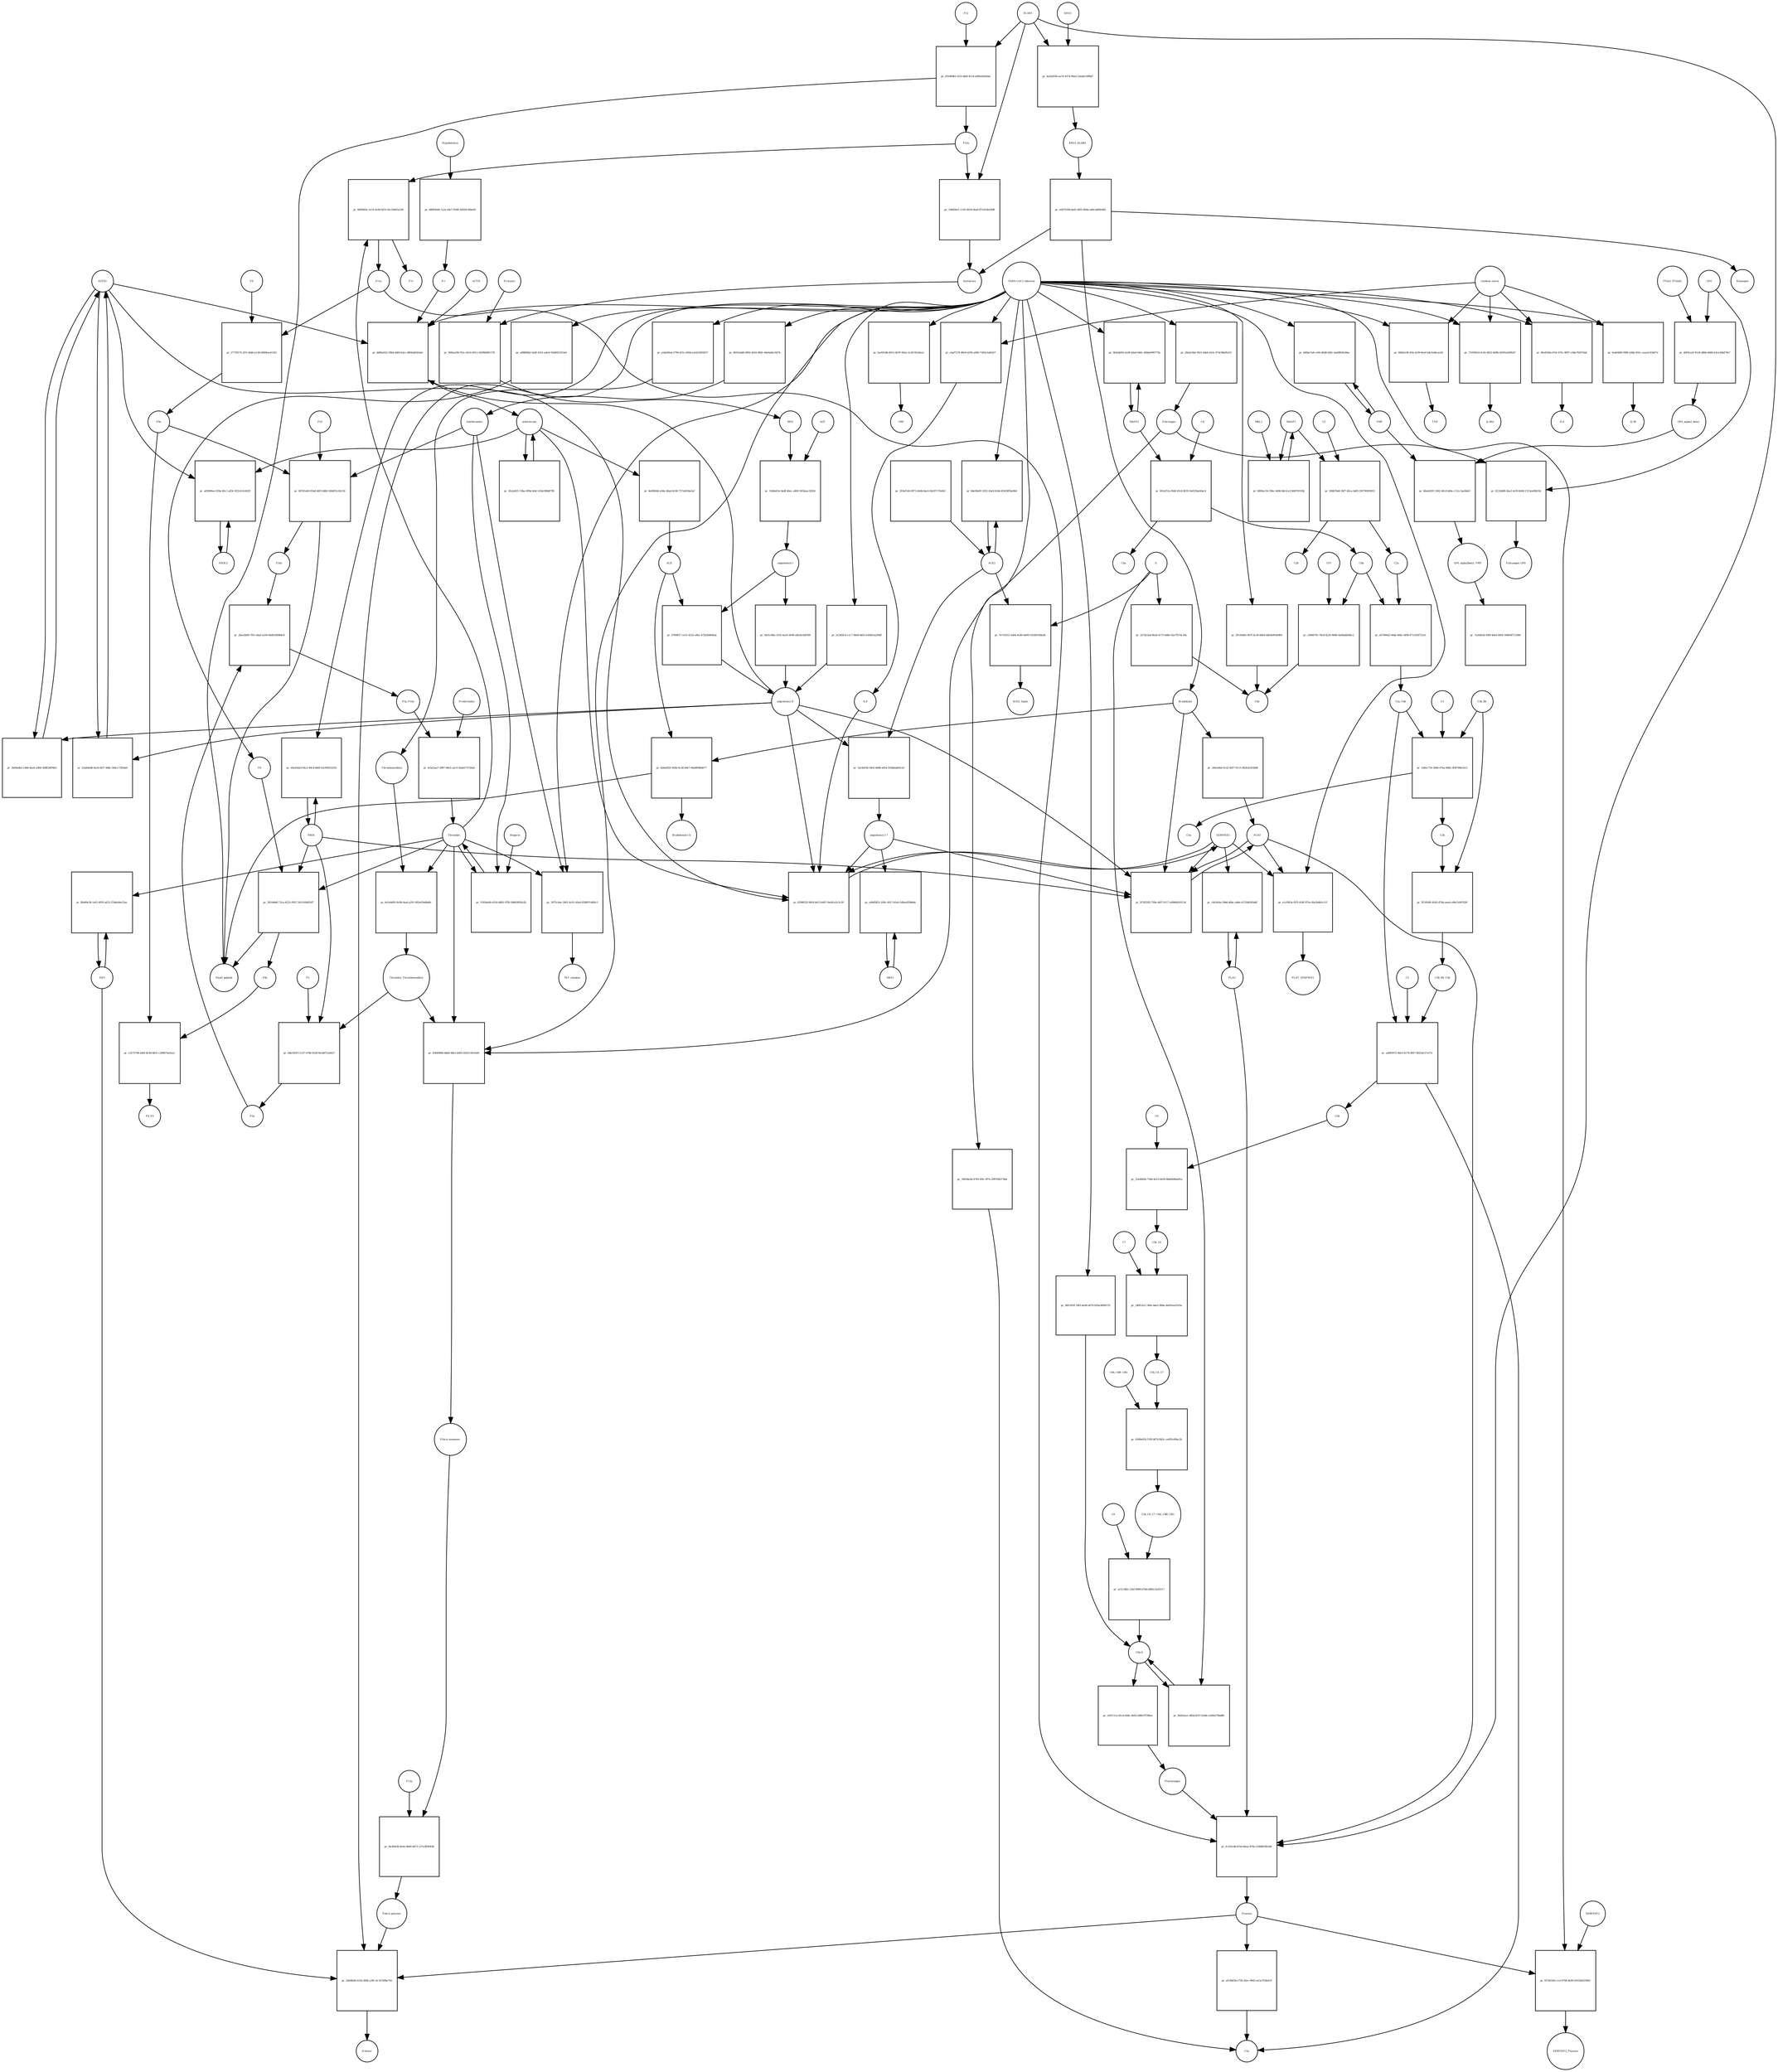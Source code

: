 strict digraph  {
F8 [annotation="urn_miriam_hgnc_3546|urn_miriam_taxonomy_9606", bipartite=0, cls=macromolecule, fontsize=4, label=F8, shape=circle];
"pr_2810db6f-72ca-4222-9507-341cb5bf92d7" [annotation="", bipartite=1, cls=process, fontsize=4, label="pr_2810db6f-72ca-4222-9507-341cb5bf92d7", shape=square];
"Small peptide" [annotation=urn_miriam_mesh_D010446, bipartite=0, cls=macromolecule, fontsize=4, label="Small peptide", shape=circle];
F8a [annotation="urn_miriam_hgnc.symbol_F8|urn_miriam_mesh_D015944|urn_miriam_taxonomy_9606", bipartite=0, cls=macromolecule, fontsize=4, label=F8a, shape=circle];
Thrombin [annotation="urn_miriam_hgnc_3535|urn_miriam_taxonomy_9606", bipartite=0, cls=macromolecule, fontsize=4, label=Thrombin, shape=circle];
PROC [annotation="urn_miriam_hgnc_9451|urn_miriam_taxonomy_9606", bipartite=0, cls=macromolecule, fontsize=4, label=PROC, shape=circle];
AGTR1 [annotation=urn_miriam_hgnc_336, bipartite=0, cls=macromolecule, fontsize=4, label=AGTR1, shape=circle];
"pr_3b69edb3-cd46-4ee8-a9b8-3fdff24f9462" [annotation="", bipartite=1, cls=process, fontsize=4, label="pr_3b69edb3-cd46-4ee8-a9b8-3fdff24f9462", shape=square];
"angiotensin II" [annotation="urn_miriam_obo.chebi_CHEBI%3A2718|urn_miriam_taxonomy_9606", bipartite=0, cls="simple chemical", fontsize=4, label="angiotensin II", shape=circle];
NR3C2 [annotation="", bipartite=0, cls=macromolecule, fontsize=4, label=NR3C2, shape=circle];
"pr_a02869ee-029a-40c1-a83c-822cfc0c602f" [annotation="", bipartite=1, cls=process, fontsize=4, label="pr_a02869ee-029a-40c1-a83c-822cfc0c602f", shape=square];
aldosterone [annotation="urn_miriam_obo.chebi_CHEBI%3A27584", bipartite=0, cls="simple chemical", fontsize=4, label=aldosterone, shape=circle];
"pr_3fa2e821-53be-499a-b0a1-43dc90b6f785" [annotation="", bipartite=1, cls=process, fontsize=4, label="pr_3fa2e821-53be-499a-b0a1-43dc90b6f785", shape=square];
SERPINE1 [annotation="", bipartite=0, cls=macromolecule, fontsize=4, label=SERPINE1, shape=circle];
"pr_6298052f-66f4-4d13-b497-0e041a5c5c20" [annotation="", bipartite=1, cls=process, fontsize=4, label="pr_6298052f-66f4-4d13-b497-0e041a5c5c20", shape=square];
"angiotensin I-7" [annotation="urn_miriam_obo.chebi_CHEBI%3A55438|urn_miriam_taxonomy_9606", bipartite=0, cls="simple chemical", fontsize=4, label="angiotensin I-7", shape=circle];
IL6 [annotation="urn_miriam_hgnc_6018|urn_miriam_taxonomy_9606", bipartite=0, cls=macromolecule, fontsize=4, label=IL6, shape=circle];
"pr_db8ba022-39bd-4bfd-b2ec-6806abfd3a6e" [annotation="", bipartite=1, cls=process, fontsize=4, label="pr_db8ba022-39bd-4bfd-b2ec-6806abfd3a6e", shape=square];
"SARS-CoV-2 infection" [annotation="urn_miriam_taxonomy_2697049|urn_miriam_mesh_D012327", bipartite=0, cls=phenotype, fontsize=4, label="SARS-CoV-2 infection", shape=circle];
"K+" [annotation="urn_miriam_obo.chebi_CHEBI%3A29103", bipartite=0, cls="simple chemical", fontsize=4, label="K+", shape=circle];
ACTH [annotation=urn_miriam_hgnc_9201, bipartite=0, cls="simple chemical", fontsize=4, label=ACTH, shape=circle];
"pr_2e3d5fcb-c1c7-44e8-b853-e09d55a2f6df" [annotation="", bipartite=1, cls=process, fontsize=4, label="pr_2e3d5fcb-c1c7-44e8-b853-e09d55a2f6df", shape=square];
Bradykinin [annotation="urn_miriam_obo.chebi_CHEBI%3A3165|urn_miriam_taxonomy_9606", bipartite=0, cls=macromolecule, fontsize=4, label=Bradykinin, shape=circle];
"pr_b2be692f-493b-4c38-b9e7-94e8f066d677" [annotation="", bipartite=1, cls=process, fontsize=4, label="pr_b2be692f-493b-4c38-b9e7-94e8f066d677", shape=square];
"Bradykinin(1-5)" [annotation="urn_miriam_mesh_C079000|urn_miriam_taxonomy_9606", bipartite=0, cls=macromolecule, fontsize=4, label="Bradykinin(1-5)", shape=circle];
ACE [annotation="urn_miriam_hgnc_2707|urn_miriam_taxonomy_9606", bipartite=0, cls=macromolecule, fontsize=4, label=ACE, shape=circle];
"pr_244cb9a0-fe32-4057-8113-082b3c8358df" [annotation="", bipartite=1, cls=process, fontsize=4, label="pr_244cb9a0-fe32-4057-8113-082b3c8358df", shape=square];
PLAT [annotation="urn_miriam_hgnc_9051|urn_miriam_taxonomy_9606", bipartite=0, cls=macromolecule, fontsize=4, label=PLAT, shape=circle];
"pr_25a8ded8-4a3d-4f37-8dfe-34dcc73f5da0" [annotation="", bipartite=1, cls=process, fontsize=4, label="pr_25a8ded8-4a3d-4f37-8dfe-34dcc73f5da0", shape=square];
MAS1 [annotation="", bipartite=0, cls=macromolecule, fontsize=4, label=MAS1, shape=circle];
"pr_a49d5825-189c-4917-b5e0-5d0ae829b6dc" [annotation="", bipartite=1, cls=process, fontsize=4, label="pr_a49d5825-189c-4917-b5e0-5d0ae829b6dc", shape=square];
Fibrinogen [annotation="urn_miriam_pubmed_19296670|urn_miriam_obo.go_GO%3A0005577|urn_miriam_hgnc_3661|urn_miriam_hgnc_3662|urn_miriam_hgnc_3694|urn_miriam_taxonomy_9606", bipartite=0, cls=complex, fontsize=4, label=Fibrinogen, shape=circle];
"pr_0232ddf4-8aa3-4cf0-b049-1312ee0841fd" [annotation="", bipartite=1, cls=process, fontsize=4, label="pr_0232ddf4-8aa3-4cf0-b049-1312ee0841fd", shape=square];
GP6 [annotation="urn_miriam_hgnc_HGNC%3A14388|urn_miriam_taxonomy_9606", bipartite=0, cls=macromolecule, fontsize=4, label=GP6, shape=circle];
Fibrinogen_GP6 [annotation="urn_miriam_pubmed_19296670|urn_miriam_obo.go_GO%3A0005577|urn_miriam_hgnc_HGNC%3A14388|urn_miriam_taxonomy_9606", bipartite=0, cls=complex, fontsize=4, label=Fibrinogen_GP6, shape=circle];
GP6_alpha2_beta1 [annotation="urn_miriam_pubmed_25051961|urn_miriam_taxonomy_10090|urn_miriam_hgnc_14338|urn_miriam_hgnc_6137|urn_miriam_hgnc_6153", bipartite=0, cls=complex, fontsize=4, label=GP6_alpha2_beta1, shape=circle];
"pr_b8eeb591-2442-4fcd-bd0e-c13cc3ae9de9" [annotation="", bipartite=1, cls=process, fontsize=4, label="pr_b8eeb591-2442-4fcd-bd0e-c13cc3ae9de9", shape=square];
VWF [annotation="urn_miriam_hgnc_12726|urn_miriam_taxonomy_9606", bipartite=0, cls=macromolecule, fontsize=4, label=VWF, shape=circle];
GP6_alpha2beta1_VWF [annotation="urn_miriam_pubmed_25051961|urn_miriam_taxonomy_10090|urn_miriam_hgnc_14338|urn_miriam_hgnc_6137|urn_miriam_hgnc_6153|urn_miriam_hgnc_12726", bipartite=0, cls=complex, fontsize=4, label=GP6_alpha2beta1_VWF, shape=circle];
"pr_4b93ca2f-8128-48b6-8484-63ce3dbd79e7" [annotation="", bipartite=1, cls=process, fontsize=4, label="pr_4b93ca2f-8128-48b6-8484-63ce3dbd79e7", shape=square];
ITGA2_ITGAB1 [annotation="urn_miriam_intact_EBI-16428357|urn_miriam_hgnc_6137|urn_miriam_hgnc_6153|urn_miriam_taxonomy_9606", bipartite=0, cls=complex, fontsize=4, label=ITGA2_ITGAB1, shape=circle];
"pr_7e26d02b-f90f-4de0-b950-308658713386" [annotation="", bipartite=1, cls="omitted process", fontsize=4, label="pr_7e26d02b-f90f-4de0-b950-308658713386", shape=square];
"Fibrin polymer" [annotation="urn_miriam_mesh_C465961|urn_miriam_taxonomy_9606", bipartite=0, cls=macromolecule, fontsize=4, label="Fibrin polymer", shape=circle];
"pr_2de98afb-61b2-40bf-a39c-dc1b7b0be745" [annotation="", bipartite=1, cls=process, fontsize=4, label="pr_2de98afb-61b2-40bf-a39c-dc1b7b0be745", shape=square];
"D-dimer" [annotation="urn_miriam_pubmed_19008457|urn_miriam_mesh_C036309|urn_miriam_taxonomy_9606", bipartite=0, cls=macromolecule, fontsize=4, label="D-dimer", shape=circle];
Plasmin [annotation="urn_miriam_hgnc.symbol_PLG|urn_miriam_mesh_D005341|urn_miriam_brenda_3.4.21.7|urn_miriam_taxonomy_9606", bipartite=0, cls=macromolecule, fontsize=4, label=Plasmin, shape=circle];
TAFI [annotation="urn_miriam_hgnc_1546|urn_miriam_taxonomy_9606", bipartite=0, cls=macromolecule, fontsize=4, label=TAFI, shape=circle];
"Fibrin monomer" [annotation="urn_miriam_mesh_C011468|urn_miriam_taxonomy_9606", bipartite=0, cls=macromolecule, fontsize=4, label="Fibrin monomer", shape=circle];
"pr_f4c86439-6e0e-4b69-8d72-127a3ffd583b" [annotation="", bipartite=1, cls=process, fontsize=4, label="pr_f4c86439-6e0e-4b69-8d72-127a3ffd583b", shape=square];
F13a [annotation="urn_miriam_hgnc.symbol_F13|urn_miriam_mesh_D026122|urn_miriam_brenda_2.3.2.13|urn_miriam_taxonomy_9606", bipartite=0, cls=macromolecule, fontsize=4, label=F13a, shape=circle];
"pr_664b2c8f-fefa-4cf9-8ee0-44cfedbcac65" [annotation="", bipartite=1, cls=process, fontsize=4, label="pr_664b2c8f-fefa-4cf9-8ee0-44cfedbcac65", shape=square];
TNF [annotation="urn_miriam_hgnc_11892|urn_miriam_taxonomy_9606", bipartite=0, cls=macromolecule, fontsize=4, label=TNF, shape=circle];
"cytokine storm" [annotation="urn_miriam_pubmed_2504360|urn_miriam_taxonomy_9606", bipartite=0, cls=phenotype, fontsize=4, label="cytokine storm", shape=circle];
"pr_efc9b43b-e756-45ec-9843-ee3a703fafc9" [annotation="", bipartite=1, cls=process, fontsize=4, label="pr_efc9b43b-e756-45ec-9843-ee3a703fafc9", shape=square];
C5a [annotation="urn_miriam_hgnc.symbol_C5|urn_miriam_mesh_D015936|urn_miriam_taxonomy_9606", bipartite=0, cls=macromolecule, fontsize=4, label=C5a, shape=circle];
"pr_ef4311ce-81cd-406c-9efd-568b37f39fae" [annotation="", bipartite=1, cls=process, fontsize=4, label="pr_ef4311ce-81cd-406c-9efd-568b37f39fae", shape=square];
Plasminogen [annotation="urn_miriam_hgnc_9071|urn_miriam_taxonomy_9606", bipartite=0, cls=macromolecule, fontsize=4, label=Plasminogen, shape=circle];
"C5b-9" [annotation="urn_miriam_obo.go_GO%3A0005579|urn_miriam_mesh_D015938|urn_miriam_mesh_D050776|urn_miriam_hgnc_1339|urn_miriam_hgnc_1346|urn_miriam_hgnc_1352|urn_miriam_hgnc_1353|urn_miriam_hgnc_1354|urn_miriam_hgnc_1358|urn_miriam_taxonomy_9606", bipartite=0, cls=complex, fontsize=4, label="C5b-9", shape=circle];
C2 [annotation="urn_miriam_hgnc_1248|urn_miriam_taxonomy_9606", bipartite=0, cls=macromolecule, fontsize=4, label=C2, shape=circle];
"pr_208b7bd4-3bf7-40ce-bd03-2f679f495825" [annotation="", bipartite=1, cls=process, fontsize=4, label="pr_208b7bd4-3bf7-40ce-bd03-2f679f495825", shape=square];
C2a [annotation="urn_miriam_hgnc.symbol_C2|urn_miriam_mesh_D050678|urn_miriam_taxonomy_9606", bipartite=0, cls=macromolecule, fontsize=4, label=C2a, shape=circle];
C2b [annotation="urn_miriam_hgnc.symbol_C2|urn_miriam_mesh_D050679|urn_miriam_taxonomy_9606", bipartite=0, cls=macromolecule, fontsize=4, label=C2b, shape=circle];
MASP1 [annotation="urn_miriam_hgnc_6901|urn_miriam_taxonomy_9606", bipartite=0, cls=macromolecule, fontsize=4, label=MASP1, shape=circle];
"pr_71059454-0c43-4022-b69b-62091a0d95d7" [annotation="", bipartite=1, cls=process, fontsize=4, label="pr_71059454-0c43-4022-b69b-62091a0d95d7", shape=square];
IL2RA [annotation="urn_miriam_hgnc_6008|urn_miriam_taxonomy_9606", bipartite=0, cls=macromolecule, fontsize=4, label=IL2RA, shape=circle];
"pr_9fed556b-d7ef-476c-9007-c9da782070a8" [annotation="", bipartite=1, cls=process, fontsize=4, label="pr_9fed556b-d7ef-476c-9007-c9da782070a8", shape=square];
IL8 [annotation="urn_miriam_hgnc_6025|urn_miriam_taxonomy_9606", bipartite=0, cls=macromolecule, fontsize=4, label=IL8, shape=circle];
"pr_3493da3b-4745-45fc-9f7e-299784f2748a" [annotation="", bipartite=1, cls=process, fontsize=4, label="pr_3493da3b-4745-45fc-9f7e-299784f2748a", shape=square];
"pr_cbaf7276-80e9-4205-a060-7265e3afb527" [annotation="", bipartite=1, cls=process, fontsize=4, label="pr_cbaf7276-80e9-4205-a060-7265e3afb527", shape=square];
"pr_6ede0bf0-f088-43bb-916c-caae2c63b07e" [annotation="", bipartite=1, cls=process, fontsize=4, label="pr_6ede0bf0-f088-43bb-916c-caae2c63b07e", shape=square];
IL1B [annotation="urn_miriam_hgnc_5992|urn_miriam_taxonomy_9606", bipartite=0, cls=macromolecule, fontsize=4, label=IL1B, shape=circle];
Prorenin [annotation="urn_miriam_hgnc_9958|urn_miriam_taxonomy_9606", bipartite=0, cls=macromolecule, fontsize=4, label=Prorenin, shape=circle];
"pr_909ea296-f52c-4414-b912-3d396d061576" [annotation="", bipartite=1, cls=process, fontsize=4, label="pr_909ea296-f52c-4414-b912-3d396d061576", shape=square];
REN [annotation="urn_miriam_hgnc.symbol_REN|urn_miriam_taxonomy_9606", bipartite=0, cls=macromolecule, fontsize=4, label=REN, shape=circle];
Kallikrein [annotation="urn_miriam_hgnc.symbol_KLKB1|urn_miriam_mesh_D020842|urn_miriam_brenda_3.4.21.34|urn_miriam_taxonomy_9606", bipartite=0, cls=macromolecule, fontsize=4, label=Kallikrein, shape=circle];
KLKB1 [annotation="urn_miriam_hgnc_6371|urn_miriam_taxonomy_9606", bipartite=0, cls=macromolecule, fontsize=4, label=KLKB1, shape=circle];
"pr_1d8d56a1-1193-4918-9ead-ff7a418e4388" [annotation="", bipartite=1, cls=process, fontsize=4, label="pr_1d8d56a1-1193-4918-9ead-ff7a418e4388", shape=square];
F12a [annotation="urn_miriam_hgnc.symbol_F12|urn_miriam_mesh_D015956|urn_miriam_brenda_3.4.21.38|urn_miriam_taxonomy_9606", bipartite=0, cls=macromolecule, fontsize=4, label=F12a, shape=circle];
"pr_a5da90a4-5796-431c-b50d-e2ed32650f37" [annotation="", bipartite=1, cls=process, fontsize=4, label="pr_a5da90a4-5796-431c-b50d-e2ed32650f37", shape=square];
Thrombomodulin [annotation="urn_miriam_hgnc_11784|urn_miriam_taxonomy_9606", bipartite=0, cls=macromolecule, fontsize=4, label=Thrombomodulin, shape=circle];
"pr_f47441b9-cccf-4768-8a90-d161bb510841" [annotation="", bipartite=1, cls=process, fontsize=4, label="pr_f47441b9-cccf-4768-8a90-d161bb510841", shape=square];
SERPINF2 [annotation="urn_miriam_hgnc_9075|urn_miriam_taxonomy_9606", bipartite=0, cls=macromolecule, fontsize=4, label=SERPINF2, shape=circle];
SERPINF2_Plasmin [annotation="urn_miriam_pubmed_2437112|urn_miriam_biogrid_314240|urn_miriam_hgnc_9075|urn_miriam_mesh_D005341|urn_miriam_taxonomy_9606", bipartite=0, cls=complex, fontsize=4, label=SERPINF2_Plasmin, shape=circle];
"pr_39156d65-007f-4c39-8db9-b083b9938400" [annotation="", bipartite=1, cls=process, fontsize=4, label="pr_39156d65-007f-4c39-8db9-b083b9938400", shape=square];
C4d [annotation="urn_miriam_hgnc.symbol_C4b|urn_miriam_mesh_C032261|urn_miriam_taxonomy_9606", bipartite=0, cls=macromolecule, fontsize=4, label=C4d, shape=circle];
"pr_0bf1955f-30f5-4a08-a070-820a38f0b735" [annotation="", bipartite=1, cls=process, fontsize=4, label="pr_0bf1955f-30f5-4a08-a070-820a38f0b735", shape=square];
"pr_e8a43d24-04c2-49c4-b66f-62cf6f93325d" [annotation="", bipartite=1, cls=process, fontsize=4, label="pr_e8a43d24-04c2-49c4-b66f-62cf6f93325d", shape=square];
"pr_d46be7a8-ce06-46d8-b40c-ba60fb5b38ac" [annotation="", bipartite=1, cls=process, fontsize=4, label="pr_d46be7a8-ce06-46d8-b40c-ba60fb5b38ac", shape=square];
"pr_fae925db-6012-4b70-942a-3c2b7d524ea1" [annotation="", bipartite=1, cls=process, fontsize=4, label="pr_fae925db-6012-4b70-942a-3c2b7d524ea1", shape=square];
CRP [annotation="urn_miriam_hgnc_2367|urn_miriam_taxonomy_9606", bipartite=0, cls=macromolecule, fontsize=4, label=CRP, shape=circle];
"pr_96424ae1-4fb4-4557-b5d6-ce695e70bd86" [annotation="", bipartite=1, cls=process, fontsize=4, label="pr_96424ae1-4fb4-4557-b5d6-ce695e70bd86", shape=square];
S [annotation="urn_miriam_uniprot_P0DTC2|urn_miriam_uniprot_P59594|urn_miriam_taxonomy_2697049", bipartite=0, cls=macromolecule, fontsize=4, label=S, shape=circle];
"pr_327d23ad-9b3d-4175-b68e-02e7f57dc39a" [annotation="", bipartite=1, cls=process, fontsize=4, label="pr_327d23ad-9b3d-4175-b68e-02e7f57dc39a", shape=square];
"pr_1bc8ef58-54e4-48d8-a854-592bbab6415d" [annotation="", bipartite=1, cls=process, fontsize=4, label="pr_1bc8ef58-54e4-48d8-a854-592bbab6415d", shape=square];
ACE2 [annotation="urn_miriam_hgnc_13557|urn_miriam_taxonomy_9606", bipartite=0, cls=macromolecule, fontsize=4, label=ACE2, shape=circle];
"pr_293ef146-0073-444b-8ac6-4b20717fe661" [annotation="", bipartite=1, cls=process, fontsize=4, label="pr_293ef146-0073-444b-8ac6-4b20717fe661", shape=square];
"pr_7e7c6551-5a6b-4c86-b409-f1634010bb3b" [annotation="", bipartite=1, cls=process, fontsize=4, label="pr_7e7c6551-5a6b-4c86-b409-f1634010bb3b", shape=square];
ACE2_Spike [annotation="urn_miriam_pdb_6CS2|urn_miriam_hgnc_13557|urn_miriam_uniprot_P0DTC2|urn_miriam_taxonomy_9606|urn_miriam_taxonomy_2697049", bipartite=0, cls=complex, fontsize=4, label=ACE2_Spike, shape=circle];
"pr_84e96ef0-1652-43e0-b544-45459f56e9b6" [annotation="", bipartite=1, cls=process, fontsize=4, label="pr_84e96ef0-1652-43e0-b544-45459f56e9b6", shape=square];
"pr_8010a6d8-d992-4d16-98d1-0de4a8ec947b" [annotation="", bipartite=1, cls=process, fontsize=4, label="pr_8010a6d8-d992-4d16-98d1-0de4a8ec947b", shape=square];
Antithrombin [annotation="urn_miriam_hgnc_775|urn_miriam_taxonomy_9606", bipartite=0, cls=macromolecule, fontsize=4, label=Antithrombin, shape=circle];
"pr_e88806b2-b24f-41b1-ade4-35b8053353e0" [annotation="", bipartite=1, cls=process, fontsize=4, label="pr_e88806b2-b24f-41b1-ade4-35b8053353e0", shape=square];
C4b [annotation="urn_miriam_hgnc_1324|urn_miriam_taxonomy_9606", bipartite=0, cls=macromolecule, fontsize=4, label=C4b, shape=circle];
"pr_cd086741-7bc8-4224-889b-9a96a8b0fbc2" [annotation="", bipartite=1, cls=process, fontsize=4, label="pr_cd086741-7bc8-4224-889b-9a96a8b0fbc2", shape=square];
CFI [annotation="urn_miriam_hgnc_2771|urn_miriam_taxonomy_9606", bipartite=0, cls=macromolecule, fontsize=4, label=CFI, shape=circle];
C3b [annotation="urn_miriam_hgnc.symbol_C3|urn_miriam_mesh_D003179|urn_miriam_taxonomy_9606", bipartite=0, cls=macromolecule, fontsize=4, label=C3b, shape=circle];
"pr_3f1450f6-42d5-47bb-aeed-c86a7a007d26" [annotation="", bipartite=1, cls=process, fontsize=4, label="pr_3f1450f6-42d5-47bb-aeed-c86a7a007d26", shape=square];
C3b_Bb [annotation="urn_miriam_pubmed_12440962|urn_miriam_brenda_3.4.21.47|urn_miriam_mesh_D051561|urn_miriam_mesh_D003179|urn_miriam_hgnc_1037|urn_miriam_taxonomy_9606", bipartite=0, cls=complex, fontsize=4, label=C3b_Bb, shape=circle];
C3b_Bb_C3b [annotation="urn_miriam_pubmed_12440962|urn_miriam_brenda_34.4.21.47|urn_miriam_mesh_D051566|urn_miriam_mesh_D003179|urn_miriam_hgnc_1037|urn_miriam_taxonomy_9606", bipartite=0, cls=complex, fontsize=4, label=C3b_Bb_C3b, shape=circle];
"pr_e67490d2-06de-46bc-bf08-4711928721e5" [annotation="", bipartite=1, cls=process, fontsize=4, label="pr_e67490d2-06de-46bc-bf08-4711928721e5", shape=square];
C2a_C4b [annotation="urn_miriam_mesh_D051574|urn_miriam_brenda_3.4.21.43|urn_miriam_mesh_D050678|urn_miriam_hgnc_1324|urn_miriam_taxonomy_9606", bipartite=0, cls=complex, fontsize=4, label=C2a_C4b, shape=circle];
C4 [annotation="urn_miriam_mesh_D00318|urn_miriam_taxonomy_9606", bipartite=0, cls=macromolecule, fontsize=4, label=C4, shape=circle];
"pr_091ef51a-f0d6-45c8-8035-0e0256a00ac6" [annotation="", bipartite=1, cls=process, fontsize=4, label="pr_091ef51a-f0d6-45c8-8035-0e0256a00ac6", shape=square];
C4a [annotation="urn_miriam_hgnc_1323|urn_miriam_taxonomy_9606", bipartite=0, cls=macromolecule, fontsize=4, label=C4a, shape=circle];
MASP2 [annotation="urn_miriam_hgnc_6902|urn_miriam_taxonomy_9606", bipartite=0, cls=macromolecule, fontsize=4, label=MASP2, shape=circle];
"pr_6800ec54-29bc-4406-8dc4-a1348976193b" [annotation="", bipartite=1, cls=process, fontsize=4, label="pr_6800ec54-29bc-4406-8dc4-a1348976193b", shape=square];
MBL2 [annotation="urn_miriam_hgnc_6902|urn_miriam_taxonomy_9606", bipartite=0, cls=macromolecule, fontsize=4, label=MBL2, shape=circle];
"pr_9b42dd56-dcd9-4da6-b60c-06bbe906775b" [annotation="", bipartite=1, cls=process, fontsize=4, label="pr_9b42dd56-dcd9-4da6-b60c-06bbe906775b", shape=square];
PLAU [annotation="urn_miriam_hgnc_9052|urn_miriam_taxonomy_9606", bipartite=0, cls=macromolecule, fontsize=4, label=PLAU, shape=circle];
"pr_c8cfafda-59b6-4bbc-ab8e-4131b8363ddf" [annotation="", bipartite=1, cls=process, fontsize=4, label="pr_c8cfafda-59b6-4bbc-ab8e-4131b8363ddf", shape=square];
C5b_C6_C7_C8A_C8B_C8G [annotation="urn_miriam_pubmed_28630159|urn_miriam_mesh_C042295|urn_miriam_mesh_D050776|urn_miriam_hgnc_1339|urn_miriam_hgnc_1352|urn_miriam_hgnc_1353|urn_miriam_hgnc_1354|urn_miriam_taxonomy_9606", bipartite=0, cls=complex, fontsize=4, label=C5b_C6_C7_C8A_C8B_C8G, shape=circle];
"pr_a15c38b1-23ef-4099-b7b6-dd95c5a50117" [annotation="", bipartite=1, cls=process, fontsize=4, label="pr_a15c38b1-23ef-4099-b7b6-dd95c5a50117", shape=square];
C9 [annotation="urn_miriam_hgnc_1358|urn_miriam_taxonomy_9606", bipartite=0, cls=macromolecule, fontsize=4, label=C9, shape=circle];
C5b_C6_C7 [annotation="urn_miriam_pubmed_28630159|urn_miriam_mesh_C037453|urn_miriam_mesh_D050776|urn_miriam_hgnc_1339|urn_miriam_hgnc_1346|urn_miriam_taxonomy_9606", bipartite=0, cls=complex, fontsize=4, label=C5b_C6_C7, shape=circle];
"pr_63d9e618-51f8-467d-843c-ce693c68ac2b" [annotation="", bipartite=1, cls=process, fontsize=4, label="pr_63d9e618-51f8-467d-843c-ce693c68ac2b", shape=square];
C8A_C8B_C8G [annotation="urn_miriam_mesh_D003185|urn_miriam_hgnc_1353|urn_miriam_hgnc_1352|urn_miriam_hgnc_1354|urn_miriam_taxonomy_9606", bipartite=0, cls=complex, fontsize=4, label=C8A_C8B_C8G, shape=circle];
C5b_C6 [annotation="urn_miriam_mesh_C050974|urn_miriam_mesh_D050776|urn_miriam_hgnc_1339|urn_miriam_taxonomy_9606", bipartite=0, cls=complex, fontsize=4, label=C5b_C6, shape=circle];
"pr_24f812a1-180e-4de2-96be-de091ee5533a" [annotation="", bipartite=1, cls=process, fontsize=4, label="pr_24f812a1-180e-4de2-96be-de091ee5533a", shape=square];
C7 [annotation="urn_miriam_hgnc_HGNC%3A1346|urn_miriam_taxonomy_9606", bipartite=0, cls=macromolecule, fontsize=4, label=C7, shape=circle];
C5b [annotation="urn_miriam_hgnc.symbol_C5|urn_miriam_mesh_D050776|urn_miriam_taxonomy_9606", bipartite=0, cls=macromolecule, fontsize=4, label=C5b, shape=circle];
"pr_22a48d2b-7346-4e15-b639-8bdd468ab91a" [annotation="", bipartite=1, cls=process, fontsize=4, label="pr_22a48d2b-7346-4e15-b639-8bdd468ab91a", shape=square];
C6 [annotation="urn_miriam_hgnc_1339|urn_miriam_taxonomy_9606", bipartite=0, cls=macromolecule, fontsize=4, label=C6, shape=circle];
C5 [annotation="urn_miriam_hgnc_1331|urn_miriam_taxonomy_9606", bipartite=0, cls=macromolecule, fontsize=4, label=C5, shape=circle];
"pr_a4065975-46e3-417b-8f47-4025dc37e27e" [annotation="", bipartite=1, cls=process, fontsize=4, label="pr_a4065975-46e3-417b-8f47-4025dc37e27e", shape=square];
C3 [annotation="urn_miriam_hgnc_1318|urn_miriam_taxonomy_9606", bipartite=0, cls=macromolecule, fontsize=4, label=C3, shape=circle];
"pr_1d45c734-5806-47ba-8482-3f0f786b33c5" [annotation="", bipartite=1, cls=process, fontsize=4, label="pr_1d45c734-5806-47ba-8482-3f0f786b33c5", shape=square];
C3a [annotation="urn_miriam_hgnc.symbol_C3|urn_miriam_mesh_D015926|urn_miriam_taxonomy_9606", bipartite=0, cls=macromolecule, fontsize=4, label=C3a, shape=circle];
"pr_6e5e9d95-8c98-4aaf-a291-992e054dbd6c" [annotation="", bipartite=1, cls=process, fontsize=4, label="pr_6e5e9d95-8c98-4aaf-a291-992e054dbd6c", shape=square];
Thrombin_Thrombomodulin [annotation="urn_miriam_pubmed_6282863|urn_miriam_taxonomy_9986|urn_miriam_biogrid_283352|urn_miriam_mesh_D013917|urn_miriam_hgnc_11784", bipartite=0, cls=complex, fontsize=4, label=Thrombin_Thrombomodulin, shape=circle];
"pr_65849866-dbb0-48e3-b093-4503159cfeb9" [annotation="", bipartite=1, cls=process, fontsize=4, label="pr_65849866-dbb0-48e3-b093-4503159cfeb9", shape=square];
KNG1_KLKB1 [annotation="urn_miriam_pubmed_17598838|urn_miriam_intact_EBI-10087151|urn_miriam_hgnc_6371|urn_miriam_hgnc_6383|urn_miriam_taxonomy_9606", bipartite=0, cls=complex, fontsize=4, label=KNG1_KLKB1, shape=circle];
"pr_e0476184-4ad1-4f02-80da-eb6ced69e482" [annotation="", bipartite=1, cls=process, fontsize=4, label="pr_e0476184-4ad1-4f02-80da-eb6ced69e482", shape=square];
Kininogen [annotation="urn_miriam_hgnc.symbol_KNG1|urn_miriam_mesh_D019679|urn_miriam_taxonomy_9606", bipartite=0, cls=macromolecule, fontsize=4, label=Kininogen, shape=circle];
"pr_28a5e5b4-5823-4de6-b53c-974c98afb216" [annotation="", bipartite=1, cls=process, fontsize=4, label="pr_28a5e5b4-5823-4de6-b53c-974c98afb216", shape=square];
"angiotensin I" [annotation="urn_miriam_obo.chebi_CHEBI%3A2718|urn_miriam_taxonomy_9606", bipartite=0, cls="simple chemical", fontsize=4, label="angiotensin I", shape=circle];
"pr_9d31c88a-3102-4a16-9e96-afb5dc6df399" [annotation="", bipartite=1, cls=process, fontsize=4, label="pr_9d31c88a-3102-4a16-9e96-afb5dc6df399", shape=square];
"pr_a1cf003e-fb7f-454f-975e-95e50db5c11f" [annotation="", bipartite=1, cls=process, fontsize=4, label="pr_a1cf003e-fb7f-454f-975e-95e50db5c11f", shape=square];
PLAT_SERPINE1 [annotation="urn_miriam_pubmed_22449964|urn_miriam_intact_EBI-7800882|urn_miriam_hgnc_9051|urn_miriam_hgnc_8593|urn_miriam_taxonomy_9606", bipartite=0, cls=complex, fontsize=4, label=PLAT_SERPINE1, shape=circle];
"pr_0b449e3b-1a01-4f93-a623-37dda49e23ae" [annotation="", bipartite=1, cls=process, fontsize=4, label="pr_0b449e3b-1a01-4f93-a623-37dda49e23ae", shape=square];
"pr_5f7d2182-739a-4fd7-9117-a6966b29513d" [annotation="", bipartite=1, cls=process, fontsize=4, label="pr_5f7d2182-739a-4fd7-9117-a6966b29513d", shape=square];
"pr_3975c0ee-1862-4c01-b5ed-928d97c860c3" [annotation="", bipartite=1, cls=process, fontsize=4, label="pr_3975c0ee-1862-4c01-b5ed-928d97c860c3", shape=square];
"TAT complex" [annotation="urn_miriam_pubmed_22930518|urn_miriam_mesh_C046193|urn_miriam_mesh_D013917|urn_miriam_hgnc_775|urn_miriam_taxonomy_9606", bipartite=0, cls=complex, fontsize=4, label="TAT complex", shape=circle];
"pr_fc103c6b-d7a0-46aa-87be-2186803fb3d9" [annotation="", bipartite=1, cls=process, fontsize=4, label="pr_fc103c6b-d7a0-46aa-87be-2186803fb3d9", shape=square];
F11a [annotation="urn_miriam_hgnc.symbol_F11|urn_miriam_mesh_D015945|urn_miriam_brenda_3.4.21.27|urn_miriam_taxonomy_9606", bipartite=0, cls=macromolecule, fontsize=4, label=F11a, shape=circle];
"pr_5593da09-e55d-4863-97f6-39db5f85fa2b" [annotation="", bipartite=1, cls=process, fontsize=4, label="pr_5593da09-e55d-4863-97f6-39db5f85fa2b", shape=square];
Heparin [annotation="urn_miriam_pubmed_708377|urn_miriam_obo.chebi_CHEBI%3A28304|urn_miriam_taxonomy_9606", bipartite=0, cls="simple chemical", fontsize=4, label=Heparin, shape=circle];
Prothrombin [annotation="urn_miriam_hgnc_3535|urn_miriam_taxonomy_9606", bipartite=0, cls=macromolecule, fontsize=4, label=Prothrombin, shape=circle];
"pr_dcb22aa7-5987-48a5-a2c9-24ab575726a6" [annotation="", bipartite=1, cls=process, fontsize=4, label="pr_dcb22aa7-5987-48a5-a2c9-24ab575726a6", shape=square];
F5a_F10a [annotation="urn_miriam_pubmed_2303476|urn_miriam_mesh_C022475|urn_miriam_mesh_D15943|urn_miriam_mesh_D015951|urn_miriam_taxonomy_9606", bipartite=0, cls=complex, fontsize=4, label=F5a_F10a, shape=circle];
F10a [annotation="urn_miriam_hgnc.symbol_F10|urn_miriam_mesh_D015951|urn_miriam_brenda_3.4.21.6|urn_miriam_taxonomy_9606", bipartite=0, cls=macromolecule, fontsize=4, label=F10a, shape=circle];
"pr_2bea5b89-7f01-4daf-a109-9dd9244988c9" [annotation="", bipartite=1, cls=process, fontsize=4, label="pr_2bea5b89-7f01-4daf-a109-9dd9244988c9", shape=square];
F5a [annotation="urn_miriam_hgnc.symbol_F5|urn_miriam_mesh_D015943|urn_miriam_taxonomy_9606", bipartite=0, cls=macromolecule, fontsize=4, label=F5a, shape=circle];
F5 [annotation="urn_miriam_hgnc_3541|urn_miriam_taxonomy_9606", bipartite=0, cls=macromolecule, fontsize=4, label=F5, shape=circle];
"pr_0bb14055-1127-4748-9228-8e3d0723e627" [annotation="", bipartite=1, cls=process, fontsize=4, label="pr_0bb14055-1127-4748-9228-8e3d0723e627", shape=square];
F9a [annotation="urn_miriam_hgnc.symbol_F9|urn_miriam_mesh_D015949|urn_miriam_taxonomy_9606", bipartite=0, cls=macromolecule, fontsize=4, label=F9a, shape=circle];
"pr_c3272798-a6f4-4c9d-b831-c298070e2ea1" [annotation="", bipartite=1, cls=process, fontsize=4, label="pr_c3272798-a6f4-4c9d-b831-c298070e2ea1", shape=square];
F8_F9 [annotation="urn_miriam_pubmed_22471307|urn_miriam_hgnc_3546|urn_miriam_hgnc_35531|urn_miriam_intact_EBI-11621595|urn_miriam_taxonomy_9606", bipartite=0, cls=complex, fontsize=4, label=F8_F9, shape=circle];
F9 [annotation="urn_miriam_hgnc_35531|urn_miriam_taxonomy_9606", bipartite=0, cls=macromolecule, fontsize=4, label=F9, shape=circle];
"pr_27730575-2f1f-444b-a128-6006fee41182" [annotation="", bipartite=1, cls=process, fontsize=4, label="pr_27730575-2f1f-444b-a128-6006fee41182", shape=square];
"pr_6a5b203b-ea74-4574-99a0-22eddc59f8d7" [annotation="", bipartite=1, cls=process, fontsize=4, label="pr_6a5b203b-ea74-4574-99a0-22eddc59f8d7", shape=square];
KNG1 [annotation="urn_miriam_hgnc.symbol_6383|urn_miriam_taxonomy_9606", bipartite=0, cls=macromolecule, fontsize=4, label=KNG1, shape=circle];
"pr_6bf9b83a-1e10-4c6d-bf31-62c26465a336" [annotation="", bipartite=1, cls=process, fontsize=4, label="pr_6bf9b83a-1e10-4c6d-bf31-62c26465a336", shape=square];
F11 [annotation="urn_miriam_hgnc_3529|urn_miriam_taxonomy_9606", bipartite=0, cls=macromolecule, fontsize=4, label=F11, shape=circle];
F12 [annotation="urn_miriam_hgnc_3530|urn_miriam_taxonomy_9606", bipartite=0, cls=macromolecule, fontsize=4, label=F12, shape=circle];
"pr_d7e969b2-ef23-4b0f-8114-a6f0eb5626ac" [annotation="", bipartite=1, cls=process, fontsize=4, label="pr_d7e969b2-ef23-4b0f-8114-a6f0eb5626ac", shape=square];
"pr_07f89f17-ce51-4352-a8fa-47282b4f66da" [annotation="", bipartite=1, cls=process, fontsize=4, label="pr_07f89f17-ce51-4352-a8fa-47282b4f66da", shape=square];
F10 [annotation="urn_miriam_hgnc_3528|urn_miriam_taxonomy_9606", bipartite=0, cls=macromolecule, fontsize=4, label=F10, shape=circle];
"pr_087d1e60-05dd-46f3-b8b2-694d55c02c30" [annotation="", bipartite=1, cls=process, fontsize=4, label="pr_087d1e60-05dd-46f3-b8b2-694d55c02c30", shape=square];
AGT [annotation="urn_miriam_hgnc_333|urn_miriam_taxonomy_9606", bipartite=0, cls=macromolecule, fontsize=4, label=AGT, shape=circle];
"pr_10d4e63e-8edf-46ec-a490-5834aac2fd54" [annotation="", bipartite=1, cls=process, fontsize=4, label="pr_10d4e63e-8edf-46ec-a490-5834aac2fd54", shape=square];
"pr_4e69bfdd-a94a-44ad-8c06-727ab93de2ef" [annotation="", bipartite=1, cls=process, fontsize=4, label="pr_4e69bfdd-a94a-44ad-8c06-727ab93de2ef", shape=square];
"pr_48083bd4-7a2a-45e7-95d9-5d5fd136be94" [annotation="", bipartite=1, cls=process, fontsize=4, label="pr_48083bd4-7a2a-45e7-95d9-5d5fd136be94", shape=square];
Hypokalemia [annotation="urn_miriam_mesh_D007008|urn_miriam_taxonomy_9606", bipartite=0, cls=phenotype, fontsize=4, label=Hypokalemia, shape=circle];
F8 -> "pr_2810db6f-72ca-4222-9507-341cb5bf92d7"  [annotation="", interaction_type=consumption];
"pr_2810db6f-72ca-4222-9507-341cb5bf92d7" -> "Small peptide"  [annotation="", interaction_type=production];
"pr_2810db6f-72ca-4222-9507-341cb5bf92d7" -> F8a  [annotation="", interaction_type=production];
F8a -> "pr_c3272798-a6f4-4c9d-b831-c298070e2ea1"  [annotation="", interaction_type=consumption];
Thrombin -> "pr_2810db6f-72ca-4222-9507-341cb5bf92d7"  [annotation="urn_miriam_pubmed_15746105|urn_miriam_taxonomy_9606", interaction_type=catalysis];
Thrombin -> "pr_6e5e9d95-8c98-4aaf-a291-992e054dbd6c"  [annotation="", interaction_type=consumption];
Thrombin -> "pr_65849866-dbb0-48e3-b093-4503159cfeb9"  [annotation="urn_miriam_pubmed_6282863|urn_miriam_pubmed_28228446|urn_miriam_pubmed_2117226|urn_miriam_taxonomy_9606", interaction_type=catalysis];
Thrombin -> "pr_0b449e3b-1a01-4f93-a623-37dda49e23ae"  [annotation="urn_miriam_pubmed_23809134|urn_miriam_taxonomy_9823", interaction_type=catalysis];
Thrombin -> "pr_3975c0ee-1862-4c01-b5ed-928d97c860c3"  [annotation="", interaction_type=consumption];
Thrombin -> "pr_5593da09-e55d-4863-97f6-39db5f85fa2b"  [annotation="", interaction_type=consumption];
Thrombin -> "pr_6bf9b83a-1e10-4c6d-bf31-62c26465a336"  [annotation="urn_miriam_pubmed_21304106|urn_miriam_pubmed_8631976|urn_miriam_taxonomy_9606", interaction_type=catalysis];
PROC -> "pr_2810db6f-72ca-4222-9507-341cb5bf92d7"  [annotation="urn_miriam_pubmed_15746105|urn_miriam_taxonomy_9606", interaction_type=inhibition];
PROC -> "pr_e8a43d24-04c2-49c4-b66f-62cf6f93325d"  [annotation="", interaction_type=consumption];
PROC -> "pr_5f7d2182-739a-4fd7-9117-a6966b29513d"  [annotation="urn_miriam_pubmed_10373228|urn_miriam_pubmed_3124286|urn_miriam_taxonomy_9606|urn_miriam_pubmed_12091055|urn_miriam_pubmed_3096399", interaction_type=inhibition];
PROC -> "pr_0bb14055-1127-4748-9228-8e3d0723e627"  [annotation="urn_miriam_pubmed_6282863|urn_miriam_pubmed_6572921|urn_miriam_pubmed_2322551|urn_miriam_taxonomy_9606", interaction_type=inhibition];
AGTR1 -> "pr_3b69edb3-cd46-4ee8-a9b8-3fdff24f9462"  [annotation="", interaction_type=consumption];
AGTR1 -> "pr_a02869ee-029a-40c1-a83c-822cfc0c602f"  [annotation="urn_miriam_pubmed_21349712|urn_miriam_taxonomy_10116|urn_miriam_pubmed_7045029|urn_miriam_taxonomy_10090", interaction_type=catalysis];
AGTR1 -> "pr_6298052f-66f4-4d13-b497-0e041a5c5c20"  [annotation="urn_miriam_pubmed_2091055|urn_miriam_taxonomy_9606|urn_miriam_pubmed_8034668|urn_miriam_pubmed_20591974|urn_miriam_pubmed_11983698", interaction_type=catalysis];
AGTR1 -> "pr_db8ba022-39bd-4bfd-b2ec-6806abfd3a6e"  [annotation="urn_miriam_pubmed_8404594|urn_miriam_taxonomy_9606|urn_miriam_pubmed_173529|urn_miriam_taxonomy_9615|urn_miriam_pubmed_32565254", interaction_type=catalysis];
AGTR1 -> "pr_25a8ded8-4a3d-4f37-8dfe-34dcc73f5da0"  [annotation="", interaction_type=consumption];
"pr_3b69edb3-cd46-4ee8-a9b8-3fdff24f9462" -> AGTR1  [annotation="", interaction_type=production];
"angiotensin II" -> "pr_3b69edb3-cd46-4ee8-a9b8-3fdff24f9462"  [annotation="", interaction_type=stimulation];
"angiotensin II" -> "pr_6298052f-66f4-4d13-b497-0e041a5c5c20"  [annotation="urn_miriam_pubmed_2091055|urn_miriam_taxonomy_9606|urn_miriam_pubmed_8034668|urn_miriam_pubmed_20591974|urn_miriam_pubmed_11983698", interaction_type=catalysis];
"angiotensin II" -> "pr_db8ba022-39bd-4bfd-b2ec-6806abfd3a6e"  [annotation="urn_miriam_pubmed_8404594|urn_miriam_taxonomy_9606|urn_miriam_pubmed_173529|urn_miriam_taxonomy_9615|urn_miriam_pubmed_32565254", interaction_type=catalysis];
"angiotensin II" -> "pr_25a8ded8-4a3d-4f37-8dfe-34dcc73f5da0"  [annotation="urn_miriam_pubmed_8158359|urn_miriam_taxonomy_9606", interaction_type=stimulation];
"angiotensin II" -> "pr_1bc8ef58-54e4-48d8-a854-592bbab6415d"  [annotation="", interaction_type=consumption];
"angiotensin II" -> "pr_5f7d2182-739a-4fd7-9117-a6966b29513d"  [annotation="urn_miriam_pubmed_10373228|urn_miriam_pubmed_3124286|urn_miriam_taxonomy_9606|urn_miriam_pubmed_12091055|urn_miriam_pubmed_3096399", interaction_type=catalysis];
NR3C2 -> "pr_a02869ee-029a-40c1-a83c-822cfc0c602f"  [annotation="", interaction_type=consumption];
"pr_a02869ee-029a-40c1-a83c-822cfc0c602f" -> NR3C2  [annotation="", interaction_type=production];
aldosterone -> "pr_a02869ee-029a-40c1-a83c-822cfc0c602f"  [annotation="urn_miriam_pubmed_21349712|urn_miriam_taxonomy_10116|urn_miriam_pubmed_7045029|urn_miriam_taxonomy_10090", interaction_type=stimulation];
aldosterone -> "pr_3fa2e821-53be-499a-b0a1-43dc90b6f785"  [annotation="", interaction_type=consumption];
aldosterone -> "pr_6298052f-66f4-4d13-b497-0e041a5c5c20"  [annotation="urn_miriam_pubmed_2091055|urn_miriam_taxonomy_9606|urn_miriam_pubmed_8034668|urn_miriam_pubmed_20591974|urn_miriam_pubmed_11983698", interaction_type=catalysis];
aldosterone -> "pr_4e69bfdd-a94a-44ad-8c06-727ab93de2ef"  [annotation="urn_miriam_pubmed_5932931|urn_miriam_taxonomy_10116", interaction_type=catalysis];
"pr_3fa2e821-53be-499a-b0a1-43dc90b6f785" -> aldosterone  [annotation="", interaction_type=production];
SERPINE1 -> "pr_6298052f-66f4-4d13-b497-0e041a5c5c20"  [annotation="", interaction_type=consumption];
SERPINE1 -> "pr_c8cfafda-59b6-4bbc-ab8e-4131b8363ddf"  [annotation="urn_miriam_pubmed_21199867|urn_miriam_taxonomy_9606", interaction_type=inhibition];
SERPINE1 -> "pr_a1cf003e-fb7f-454f-975e-95e50db5c11f"  [annotation="", interaction_type=consumption];
SERPINE1 -> "pr_5f7d2182-739a-4fd7-9117-a6966b29513d"  [annotation="urn_miriam_pubmed_10373228|urn_miriam_pubmed_3124286|urn_miriam_taxonomy_9606|urn_miriam_pubmed_12091055|urn_miriam_pubmed_3096399", interaction_type=inhibition];
"pr_6298052f-66f4-4d13-b497-0e041a5c5c20" -> SERPINE1  [annotation="", interaction_type=production];
"angiotensin I-7" -> "pr_6298052f-66f4-4d13-b497-0e041a5c5c20"  [annotation="urn_miriam_pubmed_2091055|urn_miriam_taxonomy_9606|urn_miriam_pubmed_8034668|urn_miriam_pubmed_20591974|urn_miriam_pubmed_11983698", interaction_type=inhibition];
"angiotensin I-7" -> "pr_a49d5825-189c-4917-b5e0-5d0ae829b6dc"  [annotation="urn_miriam_pubmed_18026570|urn_miriam_taxonomy_10090", interaction_type=stimulation];
"angiotensin I-7" -> "pr_5f7d2182-739a-4fd7-9117-a6966b29513d"  [annotation="urn_miriam_pubmed_10373228|urn_miriam_pubmed_3124286|urn_miriam_taxonomy_9606|urn_miriam_pubmed_12091055|urn_miriam_pubmed_3096399", interaction_type=inhibition];
IL6 -> "pr_6298052f-66f4-4d13-b497-0e041a5c5c20"  [annotation="urn_miriam_pubmed_2091055|urn_miriam_taxonomy_9606|urn_miriam_pubmed_8034668|urn_miriam_pubmed_20591974|urn_miriam_pubmed_11983698", interaction_type=catalysis];
"pr_db8ba022-39bd-4bfd-b2ec-6806abfd3a6e" -> aldosterone  [annotation="", interaction_type=production];
"SARS-CoV-2 infection" -> "pr_db8ba022-39bd-4bfd-b2ec-6806abfd3a6e"  [annotation="urn_miriam_pubmed_8404594|urn_miriam_taxonomy_9606|urn_miriam_pubmed_173529|urn_miriam_taxonomy_9615|urn_miriam_pubmed_32565254", interaction_type="necessary stimulation"];
"SARS-CoV-2 infection" -> "pr_2e3d5fcb-c1c7-44e8-b853-e09d55a2f6df"  [annotation="urn_miriam_pubmed_32048163|urn_miriam_taxonomy_9606", interaction_type=catalysis];
"SARS-CoV-2 infection" -> "pr_2de98afb-61b2-40bf-a39c-dc1b7b0be745"  [annotation="urn_miriam_pubmed_29096812|urn_miriam_pubmed_10574983|urn_miriam_pubmed_32172226|urn_miriam_taxonomy_9606", interaction_type="necessary stimulation"];
"SARS-CoV-2 infection" -> "pr_664b2c8f-fefa-4cf9-8ee0-44cfedbcac65"  [annotation="urn_miriam_pubmed_32504360|urn_miriam_taxonomy_9606", interaction_type=stimulation];
"SARS-CoV-2 infection" -> "pr_71059454-0c43-4022-b69b-62091a0d95d7"  [annotation="urn_miriam_pubmed_32286245|urn_miriam_taxonomy_9606", interaction_type=stimulation];
"SARS-CoV-2 infection" -> "pr_9fed556b-d7ef-476c-9007-c9da782070a8"  [annotation="urn_miriam_pubmed_32286245|urn_miriam_taxonomy_9606", interaction_type=stimulation];
"SARS-CoV-2 infection" -> "pr_3493da3b-4745-45fc-9f7e-299784f2748a"  [annotation="urn_miriam_pmc_PMC7260598|urn_miriam_taxonomy_9606", interaction_type="necessary stimulation"];
"SARS-CoV-2 infection" -> "pr_cbaf7276-80e9-4205-a060-7265e3afb527"  [annotation="urn_miriam_pubmed_32286245|urn_miriam_taxonomy_9606", interaction_type=stimulation];
"SARS-CoV-2 infection" -> "pr_6ede0bf0-f088-43bb-916c-caae2c63b07e"  [annotation="urn_miriam_pubmed_32359396|urn_miriam_taxonomy_9606", interaction_type=stimulation];
"SARS-CoV-2 infection" -> "pr_a5da90a4-5796-431c-b50d-e2ed32650f37"  [annotation="urn_miriam_doi_10.1101%2F2020.04.25.20077842|urn_miriam_taxonomy_9606", interaction_type="necessary stimulation"];
"SARS-CoV-2 infection" -> "pr_f47441b9-cccf-4768-8a90-d161bb510841"  [annotation="urn_miriam_pubmed_2437112|urn_miriam_doi_10.1101%2F2020.04.25.20077842|urn_miriam_taxonomy_9606", interaction_type=stimulation];
"SARS-CoV-2 infection" -> "pr_39156d65-007f-4c39-8db9-b083b9938400"  [annotation="urn_miriam_pubmed_32299776|urn_miriam_taxonomy_9606", interaction_type=stimulation];
"SARS-CoV-2 infection" -> "pr_0bf1955f-30f5-4a08-a070-820a38f0b735"  [annotation="urn_miriam_pmc_PMC7260598|urn_miriam_taxonomy_9606", interaction_type="necessary stimulation"];
"SARS-CoV-2 infection" -> "pr_e8a43d24-04c2-49c4-b66f-62cf6f93325d"  [annotation="urn_miriam_pubmed_32302438|urn_miriam_taxonomy_9606", interaction_type="necessary stimulation"];
"SARS-CoV-2 infection" -> "pr_d46be7a8-ce06-46d8-b40c-ba60fb5b38ac"  [annotation="urn_miriam_pubmed_32367170|urn_miriam_taxonomy_9606", interaction_type="necessary stimulation"];
"SARS-CoV-2 infection" -> "pr_fae925db-6012-4b70-942a-3c2b7d524ea1"  [annotation="urn_miriam_pubmed_32171076|urn_miriam_taxonomy_9606", interaction_type="necessary stimulation"];
"SARS-CoV-2 infection" -> "pr_84e96ef0-1652-43e0-b544-45459f56e9b6"  [annotation="urn_miriam_pubmed_16008552|urn_miriam_taxonomy_9606", interaction_type=inhibition];
"SARS-CoV-2 infection" -> "pr_8010a6d8-d992-4d16-98d1-0de4a8ec947b"  [annotation="urn_miriam_pubmed_32302438|urn_miriam_taxonomy_9606", interaction_type=inhibition];
"SARS-CoV-2 infection" -> "pr_e88806b2-b24f-41b1-ade4-35b8053353e0"  [annotation="urn_miriam_pubmed_32367170|urn_miriam_taxonomy_9606", interaction_type="necessary stimulation"];
"SARS-CoV-2 infection" -> "pr_9b42dd56-dcd9-4da6-b60c-06bbe906775b"  [annotation="urn_miriam_pubmed_11290788|urn_miriam_pubmed_32299776|urn_miriam_taxonomy_9606", interaction_type=stimulation];
"SARS-CoV-2 infection" -> "pr_65849866-dbb0-48e3-b093-4503159cfeb9"  [annotation="urn_miriam_pubmed_6282863|urn_miriam_pubmed_28228446|urn_miriam_pubmed_2117226|urn_miriam_taxonomy_9606", interaction_type="necessary stimulation"];
"SARS-CoV-2 infection" -> "pr_28a5e5b4-5823-4de6-b53c-974c98afb216"  [annotation="urn_miriam_pubmed_32172226|urn_miriam_taxonomy_9606", interaction_type="necessary stimulation"];
"SARS-CoV-2 infection" -> "pr_a1cf003e-fb7f-454f-975e-95e50db5c11f"  [annotation="urn_miriam_pubmed_22449964|urn_miriam_doi_10.1101%2F2020.04.25.20077842|urn_miriam_taxonomy_9606", interaction_type="necessary stimulation"];
"SARS-CoV-2 infection" -> "pr_3975c0ee-1862-4c01-b5ed-928d97c860c3"  [annotation="urn_miriam_pubmed_8136018|urn_miriam_doi_10.1101%2F2020.04.25.20077842|urn_miriam_taxonomy_9606", interaction_type="necessary stimulation"];
"K+" -> "pr_db8ba022-39bd-4bfd-b2ec-6806abfd3a6e"  [annotation="urn_miriam_pubmed_8404594|urn_miriam_taxonomy_9606|urn_miriam_pubmed_173529|urn_miriam_taxonomy_9615|urn_miriam_pubmed_32565254", interaction_type=catalysis];
ACTH -> "pr_db8ba022-39bd-4bfd-b2ec-6806abfd3a6e"  [annotation="urn_miriam_pubmed_8404594|urn_miriam_taxonomy_9606|urn_miriam_pubmed_173529|urn_miriam_taxonomy_9615|urn_miriam_pubmed_32565254", interaction_type=catalysis];
"pr_2e3d5fcb-c1c7-44e8-b853-e09d55a2f6df" -> "angiotensin II"  [annotation="", interaction_type=production];
Bradykinin -> "pr_b2be692f-493b-4c38-b9e7-94e8f066d677"  [annotation="", interaction_type=consumption];
Bradykinin -> "pr_244cb9a0-fe32-4057-8113-082b3c8358df"  [annotation="urn_miriam_pubmed_9066005|urn_miriam_taxonomy_9606", interaction_type=stimulation];
Bradykinin -> "pr_5f7d2182-739a-4fd7-9117-a6966b29513d"  [annotation="urn_miriam_pubmed_10373228|urn_miriam_pubmed_3124286|urn_miriam_taxonomy_9606|urn_miriam_pubmed_12091055|urn_miriam_pubmed_3096399", interaction_type=catalysis];
"pr_b2be692f-493b-4c38-b9e7-94e8f066d677" -> "Bradykinin(1-5)"  [annotation="", interaction_type=production];
"pr_b2be692f-493b-4c38-b9e7-94e8f066d677" -> "Small peptide"  [annotation="", interaction_type=production];
ACE -> "pr_b2be692f-493b-4c38-b9e7-94e8f066d677"  [annotation="urn_miriam_taxonomy_9606|urn_miriam_pubmed_10969042", interaction_type=catalysis];
ACE -> "pr_07f89f17-ce51-4352-a8fa-47282b4f66da"  [annotation="urn_miriam_taxonomy_9606|urn_miriam_pubmed_190881|urn_miriam_pubmed_10969042", interaction_type=catalysis];
"pr_244cb9a0-fe32-4057-8113-082b3c8358df" -> PLAT  [annotation="", interaction_type=production];
PLAT -> "pr_a1cf003e-fb7f-454f-975e-95e50db5c11f"  [annotation="", interaction_type=consumption];
PLAT -> "pr_5f7d2182-739a-4fd7-9117-a6966b29513d"  [annotation="", interaction_type=consumption];
PLAT -> "pr_fc103c6b-d7a0-46aa-87be-2186803fb3d9"  [annotation="urn_miriam_pubmed_89876|urn_miriam_taxonomy_9606|urn_miriam_pubmed_3850647|urn_miriam_pubmed_2966802|urn_miriam_pubmed_6539333", interaction_type=catalysis];
"pr_25a8ded8-4a3d-4f37-8dfe-34dcc73f5da0" -> AGTR1  [annotation="", interaction_type=production];
MAS1 -> "pr_a49d5825-189c-4917-b5e0-5d0ae829b6dc"  [annotation="", interaction_type=consumption];
"pr_a49d5825-189c-4917-b5e0-5d0ae829b6dc" -> MAS1  [annotation="", interaction_type=production];
Fibrinogen -> "pr_0232ddf4-8aa3-4cf0-b049-1312ee0841fd"  [annotation="", interaction_type=consumption];
Fibrinogen -> "pr_65849866-dbb0-48e3-b093-4503159cfeb9"  [annotation="", interaction_type=consumption];
"pr_0232ddf4-8aa3-4cf0-b049-1312ee0841fd" -> Fibrinogen_GP6  [annotation="", interaction_type=production];
GP6 -> "pr_0232ddf4-8aa3-4cf0-b049-1312ee0841fd"  [annotation="", interaction_type=consumption];
GP6 -> "pr_4b93ca2f-8128-48b6-8484-63ce3dbd79e7"  [annotation="", interaction_type=consumption];
GP6_alpha2_beta1 -> "pr_b8eeb591-2442-4fcd-bd0e-c13cc3ae9de9"  [annotation="", interaction_type=consumption];
"pr_b8eeb591-2442-4fcd-bd0e-c13cc3ae9de9" -> GP6_alpha2beta1_VWF  [annotation="", interaction_type=production];
VWF -> "pr_b8eeb591-2442-4fcd-bd0e-c13cc3ae9de9"  [annotation="", interaction_type=consumption];
VWF -> "pr_d46be7a8-ce06-46d8-b40c-ba60fb5b38ac"  [annotation="", interaction_type=consumption];
GP6_alpha2beta1_VWF -> "pr_7e26d02b-f90f-4de0-b950-308658713386"  [annotation="", interaction_type=consumption];
"pr_4b93ca2f-8128-48b6-8484-63ce3dbd79e7" -> GP6_alpha2_beta1  [annotation="", interaction_type=production];
ITGA2_ITGAB1 -> "pr_4b93ca2f-8128-48b6-8484-63ce3dbd79e7"  [annotation="", interaction_type=consumption];
"Fibrin polymer" -> "pr_2de98afb-61b2-40bf-a39c-dc1b7b0be745"  [annotation="", interaction_type=consumption];
"pr_2de98afb-61b2-40bf-a39c-dc1b7b0be745" -> "D-dimer"  [annotation="", interaction_type=production];
Plasmin -> "pr_2de98afb-61b2-40bf-a39c-dc1b7b0be745"  [annotation="urn_miriam_pubmed_29096812|urn_miriam_pubmed_10574983|urn_miriam_pubmed_32172226|urn_miriam_taxonomy_9606", interaction_type=catalysis];
Plasmin -> "pr_efc9b43b-e756-45ec-9843-ee3a703fafc9"  [annotation="urn_miriam_pubmed_27077125|urn_miriam_taxonomy_10090", interaction_type="necessary stimulation"];
Plasmin -> "pr_f47441b9-cccf-4768-8a90-d161bb510841"  [annotation="", interaction_type=consumption];
TAFI -> "pr_2de98afb-61b2-40bf-a39c-dc1b7b0be745"  [annotation="urn_miriam_pubmed_29096812|urn_miriam_pubmed_10574983|urn_miriam_pubmed_32172226|urn_miriam_taxonomy_9606", interaction_type=catalysis];
TAFI -> "pr_0b449e3b-1a01-4f93-a623-37dda49e23ae"  [annotation="", interaction_type=consumption];
"Fibrin monomer" -> "pr_f4c86439-6e0e-4b69-8d72-127a3ffd583b"  [annotation="", interaction_type=consumption];
"pr_f4c86439-6e0e-4b69-8d72-127a3ffd583b" -> "Fibrin polymer"  [annotation="", interaction_type=production];
F13a -> "pr_f4c86439-6e0e-4b69-8d72-127a3ffd583b"  [annotation="urn_miriam_pubmed_29096812|urn_miriam_pubmed_7577232|urn_miriam_taxonomy_9606", interaction_type=catalysis];
"pr_664b2c8f-fefa-4cf9-8ee0-44cfedbcac65" -> TNF  [annotation="", interaction_type=production];
"cytokine storm" -> "pr_664b2c8f-fefa-4cf9-8ee0-44cfedbcac65"  [annotation="urn_miriam_pubmed_32504360|urn_miriam_taxonomy_9606", interaction_type=stimulation];
"cytokine storm" -> "pr_71059454-0c43-4022-b69b-62091a0d95d7"  [annotation="urn_miriam_pubmed_32286245|urn_miriam_taxonomy_9606", interaction_type=stimulation];
"cytokine storm" -> "pr_9fed556b-d7ef-476c-9007-c9da782070a8"  [annotation="urn_miriam_pubmed_32286245|urn_miriam_taxonomy_9606", interaction_type=stimulation];
"cytokine storm" -> "pr_cbaf7276-80e9-4205-a060-7265e3afb527"  [annotation="urn_miriam_pubmed_32286245|urn_miriam_taxonomy_9606", interaction_type=stimulation];
"cytokine storm" -> "pr_6ede0bf0-f088-43bb-916c-caae2c63b07e"  [annotation="urn_miriam_pubmed_32359396|urn_miriam_taxonomy_9606", interaction_type=stimulation];
"pr_efc9b43b-e756-45ec-9843-ee3a703fafc9" -> C5a  [annotation="", interaction_type=production];
"pr_ef4311ce-81cd-406c-9efd-568b37f39fae" -> Plasminogen  [annotation="", interaction_type=production];
Plasminogen -> "pr_fc103c6b-d7a0-46aa-87be-2186803fb3d9"  [annotation="", interaction_type=consumption];
"C5b-9" -> "pr_ef4311ce-81cd-406c-9efd-568b37f39fae"  [annotation="urn_miriam_pubmed_9012652|urn_miriam_taxonomy_9606", interaction_type=stimulation];
"C5b-9" -> "pr_96424ae1-4fb4-4557-b5d6-ce695e70bd86"  [annotation="", interaction_type=consumption];
C2 -> "pr_208b7bd4-3bf7-40ce-bd03-2f679f495825"  [annotation="", interaction_type=consumption];
"pr_208b7bd4-3bf7-40ce-bd03-2f679f495825" -> C2a  [annotation="", interaction_type=production];
"pr_208b7bd4-3bf7-40ce-bd03-2f679f495825" -> C2b  [annotation="", interaction_type=production];
C2a -> "pr_e67490d2-06de-46bc-bf08-4711928721e5"  [annotation="", interaction_type=consumption];
MASP1 -> "pr_208b7bd4-3bf7-40ce-bd03-2f679f495825"  [annotation="urn_miriam_pubmed_10946292|urn_miriam_taxonomy_9606", interaction_type=catalysis];
MASP1 -> "pr_6800ec54-29bc-4406-8dc4-a1348976193b"  [annotation="", interaction_type=consumption];
"pr_71059454-0c43-4022-b69b-62091a0d95d7" -> IL2RA  [annotation="", interaction_type=production];
"pr_9fed556b-d7ef-476c-9007-c9da782070a8" -> IL8  [annotation="", interaction_type=production];
"pr_3493da3b-4745-45fc-9f7e-299784f2748a" -> C5a  [annotation="", interaction_type=production];
"pr_cbaf7276-80e9-4205-a060-7265e3afb527" -> IL6  [annotation="", interaction_type=production];
"pr_6ede0bf0-f088-43bb-916c-caae2c63b07e" -> IL1B  [annotation="", interaction_type=production];
Prorenin -> "pr_909ea296-f52c-4414-b912-3d396d061576"  [annotation="", interaction_type=consumption];
"pr_909ea296-f52c-4414-b912-3d396d061576" -> REN  [annotation="", interaction_type=production];
REN -> "pr_10d4e63e-8edf-46ec-a490-5834aac2fd54"  [annotation="urn_miriam_pubmed_10585461|urn_miriam_pubmed_30934934|urn_miriam_pubmed_6172448|urn_miriam_taxonomy_9606", interaction_type=catalysis];
Kallikrein -> "pr_909ea296-f52c-4414-b912-3d396d061576"  [annotation="urn_miriam_pubmed_692685|urn_miriam_taxonomy_9606", interaction_type=catalysis];
KLKB1 -> "pr_1d8d56a1-1193-4918-9ead-ff7a418e4388"  [annotation="", interaction_type=consumption];
KLKB1 -> "pr_fc103c6b-d7a0-46aa-87be-2186803fb3d9"  [annotation="urn_miriam_pubmed_89876|urn_miriam_taxonomy_9606|urn_miriam_pubmed_3850647|urn_miriam_pubmed_2966802|urn_miriam_pubmed_6539333", interaction_type=catalysis];
KLKB1 -> "pr_6a5b203b-ea74-4574-99a0-22eddc59f8d7"  [annotation="", interaction_type=consumption];
KLKB1 -> "pr_d7e969b2-ef23-4b0f-8114-a6f0eb5626ac"  [annotation="urn_miriam_pubmed_7391081|urn_miriam_taxonomy_9606|urn_miriam_pubmed_864009", interaction_type=catalysis];
"pr_1d8d56a1-1193-4918-9ead-ff7a418e4388" -> Kallikrein  [annotation="", interaction_type=production];
F12a -> "pr_1d8d56a1-1193-4918-9ead-ff7a418e4388"  [annotation="urn_miriam_pubmed_21304106|urn_miriam_taxonomy_9606", interaction_type=catalysis];
F12a -> "pr_6bf9b83a-1e10-4c6d-bf31-62c26465a336"  [annotation="", interaction_type=consumption];
"pr_a5da90a4-5796-431c-b50d-e2ed32650f37" -> Thrombomodulin  [annotation="", interaction_type=production];
Thrombomodulin -> "pr_6e5e9d95-8c98-4aaf-a291-992e054dbd6c"  [annotation="", interaction_type=consumption];
"pr_f47441b9-cccf-4768-8a90-d161bb510841" -> SERPINF2_Plasmin  [annotation="", interaction_type=production];
SERPINF2 -> "pr_f47441b9-cccf-4768-8a90-d161bb510841"  [annotation="", interaction_type=consumption];
"pr_39156d65-007f-4c39-8db9-b083b9938400" -> C4d  [annotation="", interaction_type=production];
"pr_0bf1955f-30f5-4a08-a070-820a38f0b735" -> "C5b-9"  [annotation="", interaction_type=production];
"pr_e8a43d24-04c2-49c4-b66f-62cf6f93325d" -> PROC  [annotation="", interaction_type=production];
"pr_d46be7a8-ce06-46d8-b40c-ba60fb5b38ac" -> VWF  [annotation="", interaction_type=production];
"pr_fae925db-6012-4b70-942a-3c2b7d524ea1" -> CRP  [annotation="", interaction_type=production];
"pr_96424ae1-4fb4-4557-b5d6-ce695e70bd86" -> "C5b-9"  [annotation="", interaction_type=production];
S -> "pr_96424ae1-4fb4-4557-b5d6-ce695e70bd86"  [annotation="", interaction_type=consumption];
S -> "pr_327d23ad-9b3d-4175-b68e-02e7f57dc39a"  [annotation="", interaction_type=consumption];
S -> "pr_7e7c6551-5a6b-4c86-b409-f1634010bb3b"  [annotation="", interaction_type=consumption];
"pr_327d23ad-9b3d-4175-b68e-02e7f57dc39a" -> C4d  [annotation="", interaction_type=production];
"pr_1bc8ef58-54e4-48d8-a854-592bbab6415d" -> "angiotensin I-7"  [annotation="", interaction_type=production];
ACE2 -> "pr_1bc8ef58-54e4-48d8-a854-592bbab6415d"  [annotation="urn_miriam_pubmed_23392115|urn_miriam_taxonomy_10090", interaction_type=catalysis];
ACE2 -> "pr_7e7c6551-5a6b-4c86-b409-f1634010bb3b"  [annotation="", interaction_type=consumption];
ACE2 -> "pr_84e96ef0-1652-43e0-b544-45459f56e9b6"  [annotation="", interaction_type=consumption];
"pr_293ef146-0073-444b-8ac6-4b20717fe661" -> ACE2  [annotation="", interaction_type=production];
"pr_7e7c6551-5a6b-4c86-b409-f1634010bb3b" -> ACE2_Spike  [annotation="", interaction_type=production];
"pr_84e96ef0-1652-43e0-b544-45459f56e9b6" -> ACE2  [annotation="", interaction_type=production];
"pr_8010a6d8-d992-4d16-98d1-0de4a8ec947b" -> Antithrombin  [annotation="", interaction_type=production];
Antithrombin -> "pr_3975c0ee-1862-4c01-b5ed-928d97c860c3"  [annotation="", interaction_type=consumption];
Antithrombin -> "pr_5593da09-e55d-4863-97f6-39db5f85fa2b"  [annotation="urn_miriam_pubmed_579490|urn_miriam_taxonomy_9606", interaction_type=inhibition];
Antithrombin -> "pr_087d1e60-05dd-46f3-b8b2-694d55c02c30"  [annotation="urn_miriam_pubmed_11551226|urn_miriam_pubmed_15853774|urn_miriam_taxonomy_9606", interaction_type=inhibition];
"pr_e88806b2-b24f-41b1-ade4-35b8053353e0" -> F8  [annotation="", interaction_type=production];
C4b -> "pr_cd086741-7bc8-4224-889b-9a96a8b0fbc2"  [annotation="", interaction_type=consumption];
C4b -> "pr_e67490d2-06de-46bc-bf08-4711928721e5"  [annotation="", interaction_type=consumption];
"pr_cd086741-7bc8-4224-889b-9a96a8b0fbc2" -> C4d  [annotation="", interaction_type=production];
CFI -> "pr_cd086741-7bc8-4224-889b-9a96a8b0fbc2"  [annotation="urn_miriam_pubmed_19362461|urn_miriam_taxonomy_9606", interaction_type=catalysis];
C3b -> "pr_3f1450f6-42d5-47bb-aeed-c86a7a007d26"  [annotation="", interaction_type=consumption];
"pr_3f1450f6-42d5-47bb-aeed-c86a7a007d26" -> C3b_Bb_C3b  [annotation="", interaction_type=production];
C3b_Bb -> "pr_3f1450f6-42d5-47bb-aeed-c86a7a007d26"  [annotation="", interaction_type=consumption];
C3b_Bb -> "pr_1d45c734-5806-47ba-8482-3f0f786b33c5"  [annotation="urn_miriam_pubmed_427127|urn_miriam_taxonomy_9606|urn_miriam_pubmed_17395591", interaction_type=catalysis];
C3b_Bb_C3b -> "pr_a4065975-46e3-417b-8f47-4025dc37e27e"  [annotation="urn_miriam_pubmed_30083158|urn_miriam_taxonomy_9606|urn_miriam_pubmed_12878586", interaction_type=catalysis];
"pr_e67490d2-06de-46bc-bf08-4711928721e5" -> C2a_C4b  [annotation="", interaction_type=production];
C2a_C4b -> "pr_a4065975-46e3-417b-8f47-4025dc37e27e"  [annotation="urn_miriam_pubmed_30083158|urn_miriam_taxonomy_9606|urn_miriam_pubmed_12878586", interaction_type=catalysis];
C2a_C4b -> "pr_1d45c734-5806-47ba-8482-3f0f786b33c5"  [annotation="urn_miriam_pubmed_427127|urn_miriam_taxonomy_9606|urn_miriam_pubmed_17395591", interaction_type=catalysis];
C4 -> "pr_091ef51a-f0d6-45c8-8035-0e0256a00ac6"  [annotation="", interaction_type=consumption];
"pr_091ef51a-f0d6-45c8-8035-0e0256a00ac6" -> C4b  [annotation="", interaction_type=production];
"pr_091ef51a-f0d6-45c8-8035-0e0256a00ac6" -> C4a  [annotation="", interaction_type=production];
MASP2 -> "pr_091ef51a-f0d6-45c8-8035-0e0256a00ac6"  [annotation="urn_miriam_pubmed_21664989|urn_miriam_taxonomy_9606", interaction_type=catalysis];
MASP2 -> "pr_9b42dd56-dcd9-4da6-b60c-06bbe906775b"  [annotation="", interaction_type=consumption];
"pr_6800ec54-29bc-4406-8dc4-a1348976193b" -> MASP1  [annotation="", interaction_type=production];
MBL2 -> "pr_6800ec54-29bc-4406-8dc4-a1348976193b"  [annotation="urn_miriam_pubmed_11290788|urn_miriam_taxonomy_9606", interaction_type=stimulation];
"pr_9b42dd56-dcd9-4da6-b60c-06bbe906775b" -> MASP2  [annotation="", interaction_type=production];
PLAU -> "pr_c8cfafda-59b6-4bbc-ab8e-4131b8363ddf"  [annotation="", interaction_type=consumption];
PLAU -> "pr_fc103c6b-d7a0-46aa-87be-2186803fb3d9"  [annotation="urn_miriam_pubmed_89876|urn_miriam_taxonomy_9606|urn_miriam_pubmed_3850647|urn_miriam_pubmed_2966802|urn_miriam_pubmed_6539333", interaction_type=catalysis];
"pr_c8cfafda-59b6-4bbc-ab8e-4131b8363ddf" -> PLAU  [annotation="", interaction_type=production];
C5b_C6_C7_C8A_C8B_C8G -> "pr_a15c38b1-23ef-4099-b7b6-dd95c5a50117"  [annotation="", interaction_type=consumption];
"pr_a15c38b1-23ef-4099-b7b6-dd95c5a50117" -> "C5b-9"  [annotation="", interaction_type=production];
C9 -> "pr_a15c38b1-23ef-4099-b7b6-dd95c5a50117"  [annotation="", interaction_type=consumption];
C5b_C6_C7 -> "pr_63d9e618-51f8-467d-843c-ce693c68ac2b"  [annotation="", interaction_type=consumption];
"pr_63d9e618-51f8-467d-843c-ce693c68ac2b" -> C5b_C6_C7_C8A_C8B_C8G  [annotation="", interaction_type=production];
C8A_C8B_C8G -> "pr_63d9e618-51f8-467d-843c-ce693c68ac2b"  [annotation="", interaction_type=consumption];
C5b_C6 -> "pr_24f812a1-180e-4de2-96be-de091ee5533a"  [annotation="", interaction_type=consumption];
"pr_24f812a1-180e-4de2-96be-de091ee5533a" -> C5b_C6_C7  [annotation="", interaction_type=production];
C7 -> "pr_24f812a1-180e-4de2-96be-de091ee5533a"  [annotation="", interaction_type=consumption];
C5b -> "pr_22a48d2b-7346-4e15-b639-8bdd468ab91a"  [annotation="", interaction_type=consumption];
"pr_22a48d2b-7346-4e15-b639-8bdd468ab91a" -> C5b_C6  [annotation="", interaction_type=production];
C6 -> "pr_22a48d2b-7346-4e15-b639-8bdd468ab91a"  [annotation="", interaction_type=consumption];
C5 -> "pr_a4065975-46e3-417b-8f47-4025dc37e27e"  [annotation="", interaction_type=consumption];
"pr_a4065975-46e3-417b-8f47-4025dc37e27e" -> C5b  [annotation="", interaction_type=production];
"pr_a4065975-46e3-417b-8f47-4025dc37e27e" -> C5a  [annotation="", interaction_type=production];
C3 -> "pr_1d45c734-5806-47ba-8482-3f0f786b33c5"  [annotation="", interaction_type=consumption];
"pr_1d45c734-5806-47ba-8482-3f0f786b33c5" -> C3a  [annotation="", interaction_type=production];
"pr_1d45c734-5806-47ba-8482-3f0f786b33c5" -> C3b  [annotation="", interaction_type=production];
"pr_6e5e9d95-8c98-4aaf-a291-992e054dbd6c" -> Thrombin_Thrombomodulin  [annotation="", interaction_type=production];
Thrombin_Thrombomodulin -> "pr_65849866-dbb0-48e3-b093-4503159cfeb9"  [annotation="urn_miriam_pubmed_6282863|urn_miriam_pubmed_28228446|urn_miriam_pubmed_2117226|urn_miriam_taxonomy_9606", interaction_type=inhibition];
Thrombin_Thrombomodulin -> "pr_0bb14055-1127-4748-9228-8e3d0723e627"  [annotation="urn_miriam_pubmed_6282863|urn_miriam_pubmed_6572921|urn_miriam_pubmed_2322551|urn_miriam_taxonomy_9606", interaction_type=inhibition];
"pr_65849866-dbb0-48e3-b093-4503159cfeb9" -> "Fibrin monomer"  [annotation="", interaction_type=production];
KNG1_KLKB1 -> "pr_e0476184-4ad1-4f02-80da-eb6ced69e482"  [annotation="urn_miriam_pubmed_6768384|urn_miriam_pubmed_4627469|urn_miriam_taxonomy_9606", interaction_type=catalysis];
"pr_e0476184-4ad1-4f02-80da-eb6ced69e482" -> Kininogen  [annotation="", interaction_type=production];
"pr_e0476184-4ad1-4f02-80da-eb6ced69e482" -> Bradykinin  [annotation="", interaction_type=production];
"pr_e0476184-4ad1-4f02-80da-eb6ced69e482" -> Kallikrein  [annotation="", interaction_type=production];
"pr_28a5e5b4-5823-4de6-b53c-974c98afb216" -> Fibrinogen  [annotation="", interaction_type=production];
"angiotensin I" -> "pr_9d31c88a-3102-4a16-9e96-afb5dc6df399"  [annotation="", interaction_type=consumption];
"angiotensin I" -> "pr_07f89f17-ce51-4352-a8fa-47282b4f66da"  [annotation="", interaction_type=consumption];
"pr_9d31c88a-3102-4a16-9e96-afb5dc6df399" -> "angiotensin II"  [annotation="", interaction_type=production];
"pr_a1cf003e-fb7f-454f-975e-95e50db5c11f" -> PLAT_SERPINE1  [annotation="", interaction_type=production];
"pr_0b449e3b-1a01-4f93-a623-37dda49e23ae" -> TAFI  [annotation="", interaction_type=production];
"pr_5f7d2182-739a-4fd7-9117-a6966b29513d" -> PLAT  [annotation="", interaction_type=production];
"pr_3975c0ee-1862-4c01-b5ed-928d97c860c3" -> "TAT complex"  [annotation="", interaction_type=production];
"pr_fc103c6b-d7a0-46aa-87be-2186803fb3d9" -> Plasmin  [annotation="", interaction_type=production];
F11a -> "pr_fc103c6b-d7a0-46aa-87be-2186803fb3d9"  [annotation="urn_miriam_pubmed_89876|urn_miriam_taxonomy_9606|urn_miriam_pubmed_3850647|urn_miriam_pubmed_2966802|urn_miriam_pubmed_6539333", interaction_type=catalysis];
F11a -> "pr_27730575-2f1f-444b-a128-6006fee41182"  [annotation="urn_miriam_pubmed_9100000|urn_miriam_taxonomy_9606", interaction_type=catalysis];
"pr_5593da09-e55d-4863-97f6-39db5f85fa2b" -> Thrombin  [annotation="", interaction_type=production];
Heparin -> "pr_5593da09-e55d-4863-97f6-39db5f85fa2b"  [annotation="urn_miriam_pubmed_579490|urn_miriam_taxonomy_9606", interaction_type=catalysis];
Prothrombin -> "pr_dcb22aa7-5987-48a5-a2c9-24ab575726a6"  [annotation="", interaction_type=consumption];
"pr_dcb22aa7-5987-48a5-a2c9-24ab575726a6" -> Thrombin  [annotation="", interaction_type=production];
F5a_F10a -> "pr_dcb22aa7-5987-48a5-a2c9-24ab575726a6"  [annotation="urn_miriam_pubmed_4430674|urn_miriam_pubmed_3818642|urn_miriam_taxonomy_9606", interaction_type=catalysis];
F10a -> "pr_2bea5b89-7f01-4daf-a109-9dd9244988c9"  [annotation="", interaction_type=consumption];
"pr_2bea5b89-7f01-4daf-a109-9dd9244988c9" -> F5a_F10a  [annotation="", interaction_type=production];
F5a -> "pr_2bea5b89-7f01-4daf-a109-9dd9244988c9"  [annotation="", interaction_type=consumption];
F5 -> "pr_0bb14055-1127-4748-9228-8e3d0723e627"  [annotation="", interaction_type=consumption];
"pr_0bb14055-1127-4748-9228-8e3d0723e627" -> F5a  [annotation="", interaction_type=production];
F9a -> "pr_c3272798-a6f4-4c9d-b831-c298070e2ea1"  [annotation="", interaction_type=consumption];
F9a -> "pr_087d1e60-05dd-46f3-b8b2-694d55c02c30"  [annotation="urn_miriam_pubmed_11551226|urn_miriam_pubmed_15853774|urn_miriam_taxonomy_9606", interaction_type=catalysis];
"pr_c3272798-a6f4-4c9d-b831-c298070e2ea1" -> F8_F9  [annotation="", interaction_type=production];
F9 -> "pr_27730575-2f1f-444b-a128-6006fee41182"  [annotation="", interaction_type=consumption];
"pr_27730575-2f1f-444b-a128-6006fee41182" -> F9a  [annotation="", interaction_type=production];
"pr_6a5b203b-ea74-4574-99a0-22eddc59f8d7" -> KNG1_KLKB1  [annotation="", interaction_type=production];
KNG1 -> "pr_6a5b203b-ea74-4574-99a0-22eddc59f8d7"  [annotation="", interaction_type=consumption];
"pr_6bf9b83a-1e10-4c6d-bf31-62c26465a336" -> F11  [annotation="", interaction_type=production];
"pr_6bf9b83a-1e10-4c6d-bf31-62c26465a336" -> F11a  [annotation="", interaction_type=production];
F12 -> "pr_d7e969b2-ef23-4b0f-8114-a6f0eb5626ac"  [annotation="", interaction_type=consumption];
"pr_d7e969b2-ef23-4b0f-8114-a6f0eb5626ac" -> F12a  [annotation="", interaction_type=production];
"pr_d7e969b2-ef23-4b0f-8114-a6f0eb5626ac" -> "Small peptide"  [annotation="", interaction_type=production];
"pr_07f89f17-ce51-4352-a8fa-47282b4f66da" -> "angiotensin II"  [annotation="", interaction_type=production];
F10 -> "pr_087d1e60-05dd-46f3-b8b2-694d55c02c30"  [annotation="", interaction_type=consumption];
"pr_087d1e60-05dd-46f3-b8b2-694d55c02c30" -> F10a  [annotation="", interaction_type=production];
"pr_087d1e60-05dd-46f3-b8b2-694d55c02c30" -> "Small peptide"  [annotation="", interaction_type=production];
AGT -> "pr_10d4e63e-8edf-46ec-a490-5834aac2fd54"  [annotation="", interaction_type=consumption];
"pr_10d4e63e-8edf-46ec-a490-5834aac2fd54" -> "angiotensin I"  [annotation="", interaction_type=production];
"pr_4e69bfdd-a94a-44ad-8c06-727ab93de2ef" -> ACE  [annotation="", interaction_type=production];
"pr_48083bd4-7a2a-45e7-95d9-5d5fd136be94" -> "K+"  [annotation="", interaction_type=production];
Hypokalemia -> "pr_48083bd4-7a2a-45e7-95d9-5d5fd136be94"  [annotation="urn_miriam_pubmed_32525548|urn_miriam_taxonomy_9606", interaction_type=inhibition];
}
